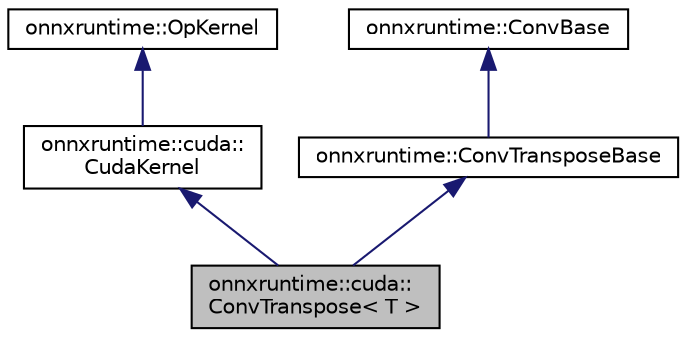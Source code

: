 digraph "onnxruntime::cuda::ConvTranspose&lt; T &gt;"
{
  edge [fontname="Helvetica",fontsize="10",labelfontname="Helvetica",labelfontsize="10"];
  node [fontname="Helvetica",fontsize="10",shape=record];
  Node0 [label="onnxruntime::cuda::\lConvTranspose\< T \>",height=0.2,width=0.4,color="black", fillcolor="grey75", style="filled", fontcolor="black"];
  Node1 -> Node0 [dir="back",color="midnightblue",fontsize="10",style="solid",fontname="Helvetica"];
  Node1 [label="onnxruntime::cuda::\lCudaKernel",height=0.2,width=0.4,color="black", fillcolor="white", style="filled",URL="$classonnxruntime_1_1cuda_1_1CudaKernel.html"];
  Node2 -> Node1 [dir="back",color="midnightblue",fontsize="10",style="solid",fontname="Helvetica"];
  Node2 [label="onnxruntime::OpKernel",height=0.2,width=0.4,color="black", fillcolor="white", style="filled",URL="$classonnxruntime_1_1OpKernel.html"];
  Node3 -> Node0 [dir="back",color="midnightblue",fontsize="10",style="solid",fontname="Helvetica"];
  Node3 [label="onnxruntime::ConvTransposeBase",height=0.2,width=0.4,color="black", fillcolor="white", style="filled",URL="$classonnxruntime_1_1ConvTransposeBase.html"];
  Node4 -> Node3 [dir="back",color="midnightblue",fontsize="10",style="solid",fontname="Helvetica"];
  Node4 [label="onnxruntime::ConvBase",height=0.2,width=0.4,color="black", fillcolor="white", style="filled",URL="$classonnxruntime_1_1ConvBase.html"];
}
